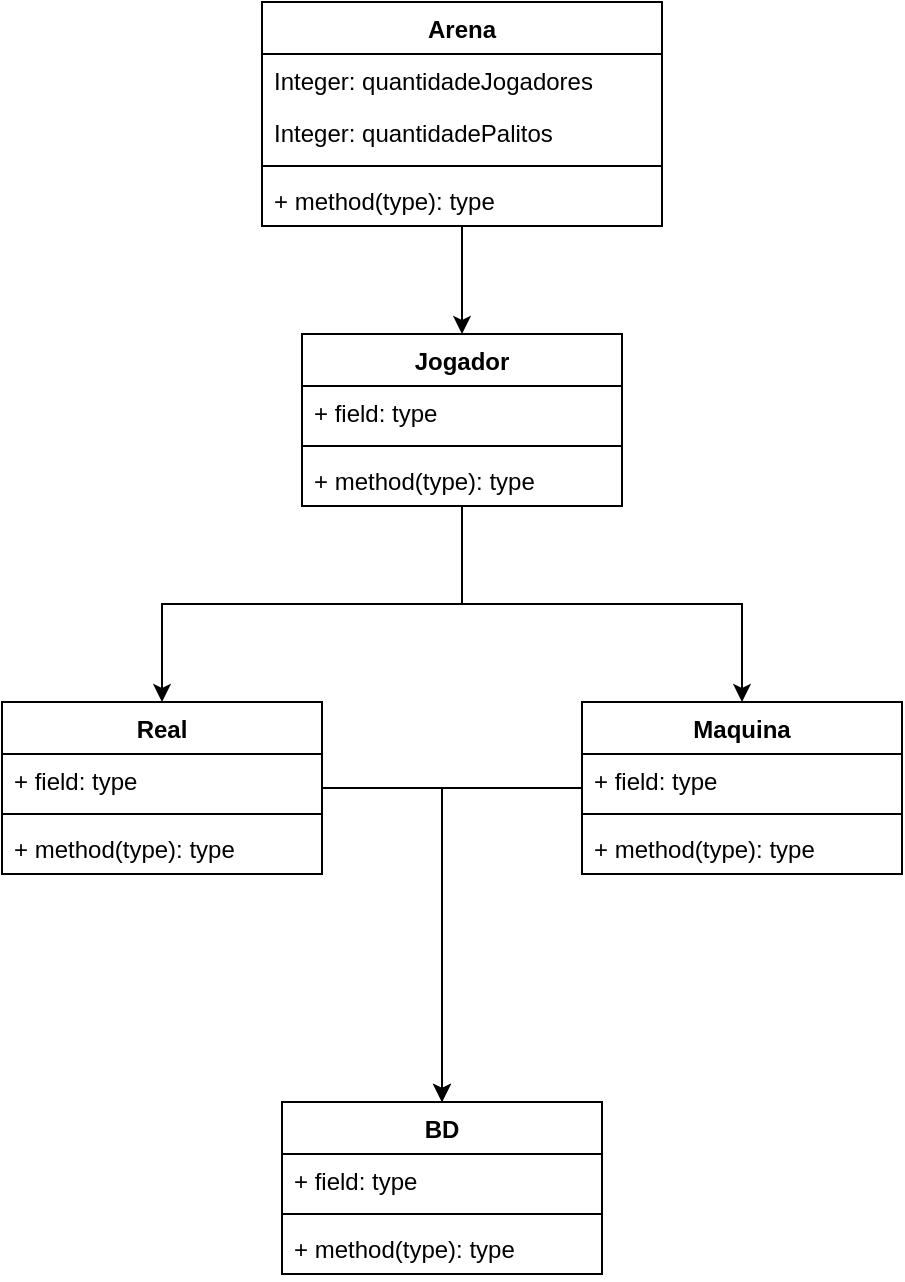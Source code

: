 <mxfile version="13.9.9" type="github">
  <diagram id="C5RBs43oDa-KdzZeNtuy" name="Page-1">
    <mxGraphModel dx="862" dy="460" grid="1" gridSize="10" guides="1" tooltips="1" connect="1" arrows="1" fold="1" page="1" pageScale="1" pageWidth="827" pageHeight="1169" math="0" shadow="0">
      <root>
        <mxCell id="WIyWlLk6GJQsqaUBKTNV-0" />
        <mxCell id="WIyWlLk6GJQsqaUBKTNV-1" parent="WIyWlLk6GJQsqaUBKTNV-0" />
        <mxCell id="ZYngFUHm784m0lQmUgOL-61" value="" style="edgeStyle=orthogonalEdgeStyle;rounded=0;orthogonalLoop=1;jettySize=auto;html=1;" edge="1" parent="WIyWlLk6GJQsqaUBKTNV-1" source="ZYngFUHm784m0lQmUgOL-12" target="ZYngFUHm784m0lQmUgOL-57">
          <mxGeometry relative="1" as="geometry" />
        </mxCell>
        <mxCell id="ZYngFUHm784m0lQmUgOL-12" value="Arena" style="swimlane;fontStyle=1;align=center;verticalAlign=top;childLayout=stackLayout;horizontal=1;startSize=26;horizontalStack=0;resizeParent=1;resizeParentMax=0;resizeLast=0;collapsible=1;marginBottom=0;" vertex="1" parent="WIyWlLk6GJQsqaUBKTNV-1">
          <mxGeometry x="290" y="20" width="200" height="112" as="geometry" />
        </mxCell>
        <mxCell id="ZYngFUHm784m0lQmUgOL-13" value="Integer: quantidadeJogadores" style="text;strokeColor=none;fillColor=none;align=left;verticalAlign=top;spacingLeft=4;spacingRight=4;overflow=hidden;rotatable=0;points=[[0,0.5],[1,0.5]];portConstraint=eastwest;" vertex="1" parent="ZYngFUHm784m0lQmUgOL-12">
          <mxGeometry y="26" width="200" height="26" as="geometry" />
        </mxCell>
        <mxCell id="ZYngFUHm784m0lQmUgOL-83" value="Integer: quantidadePalitos" style="text;strokeColor=none;fillColor=none;align=left;verticalAlign=top;spacingLeft=4;spacingRight=4;overflow=hidden;rotatable=0;points=[[0,0.5],[1,0.5]];portConstraint=eastwest;" vertex="1" parent="ZYngFUHm784m0lQmUgOL-12">
          <mxGeometry y="52" width="200" height="26" as="geometry" />
        </mxCell>
        <mxCell id="ZYngFUHm784m0lQmUgOL-14" value="" style="line;strokeWidth=1;fillColor=none;align=left;verticalAlign=middle;spacingTop=-1;spacingLeft=3;spacingRight=3;rotatable=0;labelPosition=right;points=[];portConstraint=eastwest;" vertex="1" parent="ZYngFUHm784m0lQmUgOL-12">
          <mxGeometry y="78" width="200" height="8" as="geometry" />
        </mxCell>
        <mxCell id="ZYngFUHm784m0lQmUgOL-15" value="+ method(type): type" style="text;strokeColor=none;fillColor=none;align=left;verticalAlign=top;spacingLeft=4;spacingRight=4;overflow=hidden;rotatable=0;points=[[0,0.5],[1,0.5]];portConstraint=eastwest;" vertex="1" parent="ZYngFUHm784m0lQmUgOL-12">
          <mxGeometry y="86" width="200" height="26" as="geometry" />
        </mxCell>
        <mxCell id="ZYngFUHm784m0lQmUgOL-66" value="" style="edgeStyle=orthogonalEdgeStyle;rounded=0;orthogonalLoop=1;jettySize=auto;html=1;" edge="1" parent="WIyWlLk6GJQsqaUBKTNV-1" source="ZYngFUHm784m0lQmUgOL-57" target="ZYngFUHm784m0lQmUgOL-62">
          <mxGeometry relative="1" as="geometry" />
        </mxCell>
        <mxCell id="ZYngFUHm784m0lQmUgOL-71" value="" style="edgeStyle=orthogonalEdgeStyle;rounded=0;orthogonalLoop=1;jettySize=auto;html=1;" edge="1" parent="WIyWlLk6GJQsqaUBKTNV-1" source="ZYngFUHm784m0lQmUgOL-57" target="ZYngFUHm784m0lQmUgOL-67">
          <mxGeometry relative="1" as="geometry" />
        </mxCell>
        <mxCell id="ZYngFUHm784m0lQmUgOL-57" value="Jogador" style="swimlane;fontStyle=1;align=center;verticalAlign=top;childLayout=stackLayout;horizontal=1;startSize=26;horizontalStack=0;resizeParent=1;resizeParentMax=0;resizeLast=0;collapsible=1;marginBottom=0;" vertex="1" parent="WIyWlLk6GJQsqaUBKTNV-1">
          <mxGeometry x="310" y="186" width="160" height="86" as="geometry" />
        </mxCell>
        <mxCell id="ZYngFUHm784m0lQmUgOL-58" value="+ field: type" style="text;strokeColor=none;fillColor=none;align=left;verticalAlign=top;spacingLeft=4;spacingRight=4;overflow=hidden;rotatable=0;points=[[0,0.5],[1,0.5]];portConstraint=eastwest;" vertex="1" parent="ZYngFUHm784m0lQmUgOL-57">
          <mxGeometry y="26" width="160" height="26" as="geometry" />
        </mxCell>
        <mxCell id="ZYngFUHm784m0lQmUgOL-59" value="" style="line;strokeWidth=1;fillColor=none;align=left;verticalAlign=middle;spacingTop=-1;spacingLeft=3;spacingRight=3;rotatable=0;labelPosition=right;points=[];portConstraint=eastwest;" vertex="1" parent="ZYngFUHm784m0lQmUgOL-57">
          <mxGeometry y="52" width="160" height="8" as="geometry" />
        </mxCell>
        <mxCell id="ZYngFUHm784m0lQmUgOL-60" value="+ method(type): type" style="text;strokeColor=none;fillColor=none;align=left;verticalAlign=top;spacingLeft=4;spacingRight=4;overflow=hidden;rotatable=0;points=[[0,0.5],[1,0.5]];portConstraint=eastwest;" vertex="1" parent="ZYngFUHm784m0lQmUgOL-57">
          <mxGeometry y="60" width="160" height="26" as="geometry" />
        </mxCell>
        <mxCell id="ZYngFUHm784m0lQmUgOL-82" value="" style="edgeStyle=orthogonalEdgeStyle;rounded=0;orthogonalLoop=1;jettySize=auto;html=1;entryX=0.5;entryY=0;entryDx=0;entryDy=0;" edge="1" parent="WIyWlLk6GJQsqaUBKTNV-1" source="ZYngFUHm784m0lQmUgOL-62" target="ZYngFUHm784m0lQmUgOL-72">
          <mxGeometry relative="1" as="geometry">
            <mxPoint x="540" y="590" as="targetPoint" />
            <Array as="points">
              <mxPoint x="380" y="413" />
              <mxPoint x="380" y="570" />
            </Array>
          </mxGeometry>
        </mxCell>
        <mxCell id="ZYngFUHm784m0lQmUgOL-62" value="Real" style="swimlane;fontStyle=1;align=center;verticalAlign=top;childLayout=stackLayout;horizontal=1;startSize=26;horizontalStack=0;resizeParent=1;resizeParentMax=0;resizeLast=0;collapsible=1;marginBottom=0;" vertex="1" parent="WIyWlLk6GJQsqaUBKTNV-1">
          <mxGeometry x="160" y="370" width="160" height="86" as="geometry" />
        </mxCell>
        <mxCell id="ZYngFUHm784m0lQmUgOL-63" value="+ field: type" style="text;strokeColor=none;fillColor=none;align=left;verticalAlign=top;spacingLeft=4;spacingRight=4;overflow=hidden;rotatable=0;points=[[0,0.5],[1,0.5]];portConstraint=eastwest;" vertex="1" parent="ZYngFUHm784m0lQmUgOL-62">
          <mxGeometry y="26" width="160" height="26" as="geometry" />
        </mxCell>
        <mxCell id="ZYngFUHm784m0lQmUgOL-64" value="" style="line;strokeWidth=1;fillColor=none;align=left;verticalAlign=middle;spacingTop=-1;spacingLeft=3;spacingRight=3;rotatable=0;labelPosition=right;points=[];portConstraint=eastwest;" vertex="1" parent="ZYngFUHm784m0lQmUgOL-62">
          <mxGeometry y="52" width="160" height="8" as="geometry" />
        </mxCell>
        <mxCell id="ZYngFUHm784m0lQmUgOL-65" value="+ method(type): type" style="text;strokeColor=none;fillColor=none;align=left;verticalAlign=top;spacingLeft=4;spacingRight=4;overflow=hidden;rotatable=0;points=[[0,0.5],[1,0.5]];portConstraint=eastwest;" vertex="1" parent="ZYngFUHm784m0lQmUgOL-62">
          <mxGeometry y="60" width="160" height="26" as="geometry" />
        </mxCell>
        <mxCell id="ZYngFUHm784m0lQmUgOL-76" value="" style="edgeStyle=orthogonalEdgeStyle;rounded=0;orthogonalLoop=1;jettySize=auto;html=1;" edge="1" parent="WIyWlLk6GJQsqaUBKTNV-1" source="ZYngFUHm784m0lQmUgOL-67" target="ZYngFUHm784m0lQmUgOL-72">
          <mxGeometry relative="1" as="geometry">
            <Array as="points">
              <mxPoint x="380" y="413" />
            </Array>
          </mxGeometry>
        </mxCell>
        <mxCell id="ZYngFUHm784m0lQmUgOL-67" value="Maquina" style="swimlane;fontStyle=1;align=center;verticalAlign=top;childLayout=stackLayout;horizontal=1;startSize=26;horizontalStack=0;resizeParent=1;resizeParentMax=0;resizeLast=0;collapsible=1;marginBottom=0;" vertex="1" parent="WIyWlLk6GJQsqaUBKTNV-1">
          <mxGeometry x="450" y="370" width="160" height="86" as="geometry" />
        </mxCell>
        <mxCell id="ZYngFUHm784m0lQmUgOL-68" value="+ field: type" style="text;strokeColor=none;fillColor=none;align=left;verticalAlign=top;spacingLeft=4;spacingRight=4;overflow=hidden;rotatable=0;points=[[0,0.5],[1,0.5]];portConstraint=eastwest;" vertex="1" parent="ZYngFUHm784m0lQmUgOL-67">
          <mxGeometry y="26" width="160" height="26" as="geometry" />
        </mxCell>
        <mxCell id="ZYngFUHm784m0lQmUgOL-69" value="" style="line;strokeWidth=1;fillColor=none;align=left;verticalAlign=middle;spacingTop=-1;spacingLeft=3;spacingRight=3;rotatable=0;labelPosition=right;points=[];portConstraint=eastwest;" vertex="1" parent="ZYngFUHm784m0lQmUgOL-67">
          <mxGeometry y="52" width="160" height="8" as="geometry" />
        </mxCell>
        <mxCell id="ZYngFUHm784m0lQmUgOL-70" value="+ method(type): type" style="text;strokeColor=none;fillColor=none;align=left;verticalAlign=top;spacingLeft=4;spacingRight=4;overflow=hidden;rotatable=0;points=[[0,0.5],[1,0.5]];portConstraint=eastwest;" vertex="1" parent="ZYngFUHm784m0lQmUgOL-67">
          <mxGeometry y="60" width="160" height="26" as="geometry" />
        </mxCell>
        <mxCell id="ZYngFUHm784m0lQmUgOL-72" value="BD" style="swimlane;fontStyle=1;align=center;verticalAlign=top;childLayout=stackLayout;horizontal=1;startSize=26;horizontalStack=0;resizeParent=1;resizeParentMax=0;resizeLast=0;collapsible=1;marginBottom=0;" vertex="1" parent="WIyWlLk6GJQsqaUBKTNV-1">
          <mxGeometry x="300" y="570" width="160" height="86" as="geometry" />
        </mxCell>
        <mxCell id="ZYngFUHm784m0lQmUgOL-73" value="+ field: type" style="text;strokeColor=none;fillColor=none;align=left;verticalAlign=top;spacingLeft=4;spacingRight=4;overflow=hidden;rotatable=0;points=[[0,0.5],[1,0.5]];portConstraint=eastwest;" vertex="1" parent="ZYngFUHm784m0lQmUgOL-72">
          <mxGeometry y="26" width="160" height="26" as="geometry" />
        </mxCell>
        <mxCell id="ZYngFUHm784m0lQmUgOL-74" value="" style="line;strokeWidth=1;fillColor=none;align=left;verticalAlign=middle;spacingTop=-1;spacingLeft=3;spacingRight=3;rotatable=0;labelPosition=right;points=[];portConstraint=eastwest;" vertex="1" parent="ZYngFUHm784m0lQmUgOL-72">
          <mxGeometry y="52" width="160" height="8" as="geometry" />
        </mxCell>
        <mxCell id="ZYngFUHm784m0lQmUgOL-75" value="+ method(type): type" style="text;strokeColor=none;fillColor=none;align=left;verticalAlign=top;spacingLeft=4;spacingRight=4;overflow=hidden;rotatable=0;points=[[0,0.5],[1,0.5]];portConstraint=eastwest;" vertex="1" parent="ZYngFUHm784m0lQmUgOL-72">
          <mxGeometry y="60" width="160" height="26" as="geometry" />
        </mxCell>
      </root>
    </mxGraphModel>
  </diagram>
</mxfile>
